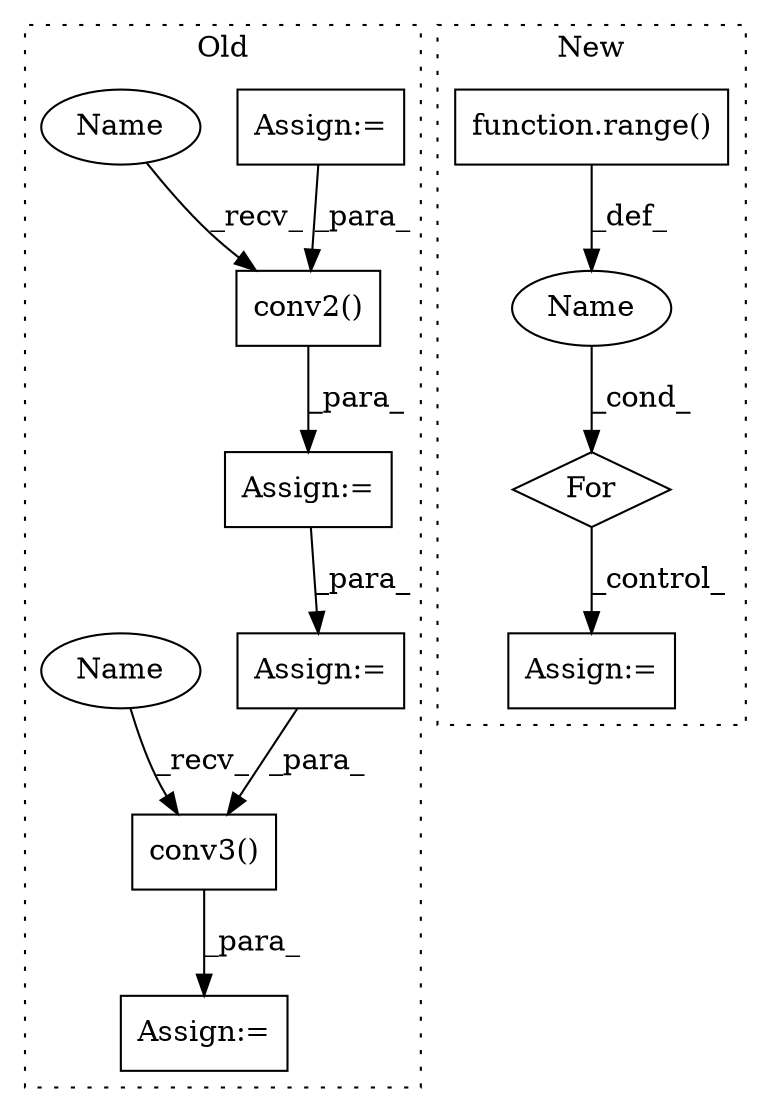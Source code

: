digraph G {
subgraph cluster0 {
1 [label="conv3()" a="75" s="8378,8391" l="11,1" shape="box"];
3 [label="Assign:=" a="68" s="8375" l="3" shape="box"];
5 [label="conv2()" a="75" s="8241,8254" l="11,1" shape="box"];
6 [label="Assign:=" a="68" s="8156" l="3" shape="box"];
7 [label="Assign:=" a="68" s="8349" l="3" shape="box"];
8 [label="Assign:=" a="68" s="8238" l="3" shape="box"];
11 [label="Name" a="87" s="8241" l="4" shape="ellipse"];
12 [label="Name" a="87" s="8378" l="4" shape="ellipse"];
label = "Old";
style="dotted";
}
subgraph cluster1 {
2 [label="function.range()" a="75" s="7401,7423" l="6,1" shape="box"];
4 [label="For" a="107" s="7392,7424" l="4,14" shape="diamond"];
9 [label="Name" a="87" s="7396" l="1" shape="ellipse"];
10 [label="Assign:=" a="68" s="7477" l="3" shape="box"];
label = "New";
style="dotted";
}
1 -> 3 [label="_para_"];
2 -> 9 [label="_def_"];
4 -> 10 [label="_control_"];
5 -> 8 [label="_para_"];
6 -> 5 [label="_para_"];
7 -> 1 [label="_para_"];
8 -> 7 [label="_para_"];
9 -> 4 [label="_cond_"];
11 -> 5 [label="_recv_"];
12 -> 1 [label="_recv_"];
}